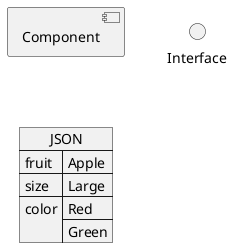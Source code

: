 @startuml Display JSON Data on Component Diagram
allowmixing
component Component
() Interface

json JSON {
    "fruit":"Apple",
    "size":"Large",
    "color":["Red", "Green"]
}
@enduml
